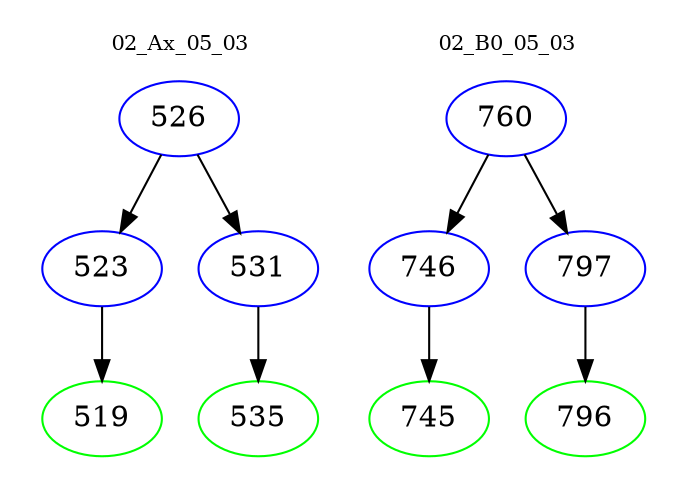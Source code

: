 digraph{
subgraph cluster_0 {
color = white
label = "02_Ax_05_03";
fontsize=10;
T0_526 [label="526", color="blue"]
T0_526 -> T0_523 [color="black"]
T0_523 [label="523", color="blue"]
T0_523 -> T0_519 [color="black"]
T0_519 [label="519", color="green"]
T0_526 -> T0_531 [color="black"]
T0_531 [label="531", color="blue"]
T0_531 -> T0_535 [color="black"]
T0_535 [label="535", color="green"]
}
subgraph cluster_1 {
color = white
label = "02_B0_05_03";
fontsize=10;
T1_760 [label="760", color="blue"]
T1_760 -> T1_746 [color="black"]
T1_746 [label="746", color="blue"]
T1_746 -> T1_745 [color="black"]
T1_745 [label="745", color="green"]
T1_760 -> T1_797 [color="black"]
T1_797 [label="797", color="blue"]
T1_797 -> T1_796 [color="black"]
T1_796 [label="796", color="green"]
}
}

